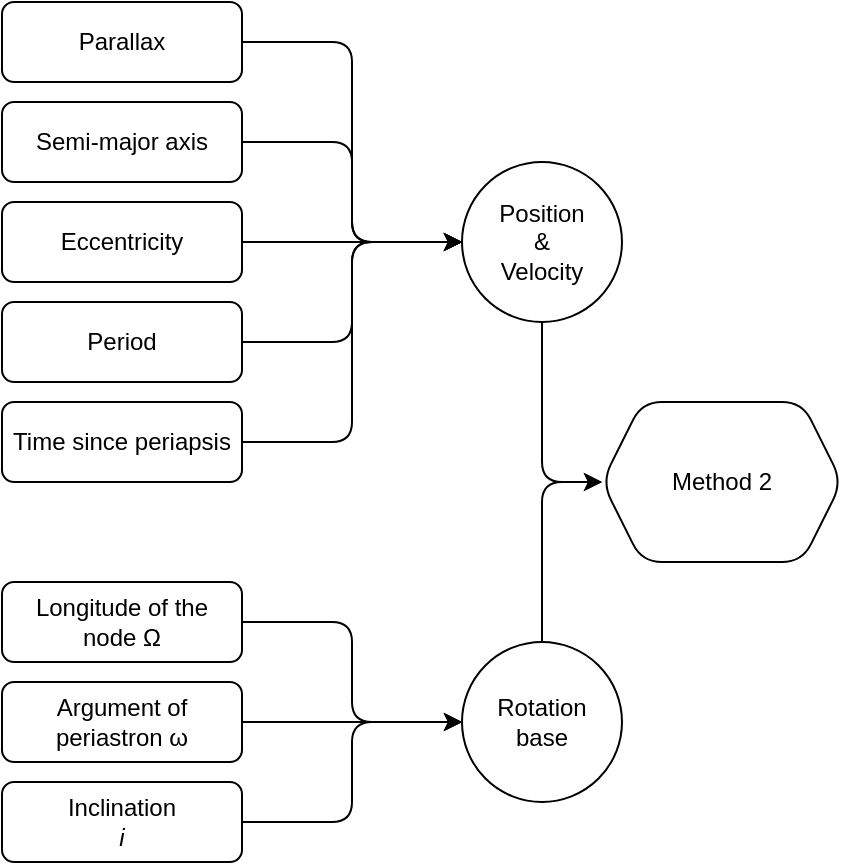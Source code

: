 <mxfile version="16.4.3" type="github">
  <diagram id="NGlc_Kp8ZYw9O9llLz7Q" name="Page-1">
    <mxGraphModel dx="1422" dy="787" grid="1" gridSize="10" guides="1" tooltips="1" connect="1" arrows="1" fold="1" page="1" pageScale="1" pageWidth="827" pageHeight="1169" math="0" shadow="0">
      <root>
        <mxCell id="0" />
        <mxCell id="1" parent="0" />
        <mxCell id="Z9iKnrdJekVh0nz7CzQW-1" value="Method 2" style="shape=hexagon;perimeter=hexagonPerimeter2;whiteSpace=wrap;html=1;fixedSize=1;rounded=1;" parent="1" vertex="1">
          <mxGeometry x="340" y="240" width="120" height="80" as="geometry" />
        </mxCell>
        <mxCell id="Z9iKnrdJekVh0nz7CzQW-29" style="edgeStyle=orthogonalEdgeStyle;rounded=1;orthogonalLoop=1;jettySize=auto;html=1;entryX=0;entryY=0.5;entryDx=0;entryDy=0;" parent="1" source="Z9iKnrdJekVh0nz7CzQW-2" target="Z9iKnrdJekVh0nz7CzQW-3" edge="1">
          <mxGeometry relative="1" as="geometry" />
        </mxCell>
        <mxCell id="Z9iKnrdJekVh0nz7CzQW-2" value="Semi-major axis" style="rounded=1;whiteSpace=wrap;html=1;" parent="1" vertex="1">
          <mxGeometry x="40" y="90" width="120" height="40" as="geometry" />
        </mxCell>
        <mxCell id="Z9iKnrdJekVh0nz7CzQW-40" style="edgeStyle=orthogonalEdgeStyle;rounded=1;orthogonalLoop=1;jettySize=auto;html=1;entryX=0;entryY=0.5;entryDx=0;entryDy=0;" parent="1" source="Z9iKnrdJekVh0nz7CzQW-3" target="Z9iKnrdJekVh0nz7CzQW-1" edge="1">
          <mxGeometry relative="1" as="geometry" />
        </mxCell>
        <mxCell id="Z9iKnrdJekVh0nz7CzQW-3" value="Position&lt;br&gt;&amp;amp;&lt;br&gt;Velocity" style="ellipse;whiteSpace=wrap;html=1;aspect=fixed;rounded=1;" parent="1" vertex="1">
          <mxGeometry x="270" y="120" width="80" height="80" as="geometry" />
        </mxCell>
        <mxCell id="Z9iKnrdJekVh0nz7CzQW-41" style="edgeStyle=orthogonalEdgeStyle;rounded=1;orthogonalLoop=1;jettySize=auto;html=1;entryX=0;entryY=0.5;entryDx=0;entryDy=0;" parent="1" source="Z9iKnrdJekVh0nz7CzQW-5" target="Z9iKnrdJekVh0nz7CzQW-1" edge="1">
          <mxGeometry relative="1" as="geometry" />
        </mxCell>
        <mxCell id="Z9iKnrdJekVh0nz7CzQW-5" value="Rotation&lt;br&gt;base" style="ellipse;whiteSpace=wrap;html=1;aspect=fixed;rounded=1;" parent="1" vertex="1">
          <mxGeometry x="270" y="360" width="80" height="80" as="geometry" />
        </mxCell>
        <mxCell id="Z9iKnrdJekVh0nz7CzQW-43" style="edgeStyle=orthogonalEdgeStyle;rounded=1;orthogonalLoop=1;jettySize=auto;html=1;entryX=0;entryY=0.5;entryDx=0;entryDy=0;" parent="1" source="Z9iKnrdJekVh0nz7CzQW-8" target="Z9iKnrdJekVh0nz7CzQW-3" edge="1">
          <mxGeometry relative="1" as="geometry" />
        </mxCell>
        <mxCell id="Z9iKnrdJekVh0nz7CzQW-8" value="Parallax" style="rounded=1;whiteSpace=wrap;html=1;" parent="1" vertex="1">
          <mxGeometry x="40" y="40" width="120" height="40" as="geometry" />
        </mxCell>
        <mxCell id="Z9iKnrdJekVh0nz7CzQW-21" style="edgeStyle=orthogonalEdgeStyle;rounded=1;orthogonalLoop=1;jettySize=auto;html=1;" parent="1" source="Z9iKnrdJekVh0nz7CzQW-15" target="Z9iKnrdJekVh0nz7CzQW-3" edge="1">
          <mxGeometry relative="1" as="geometry" />
        </mxCell>
        <mxCell id="Z9iKnrdJekVh0nz7CzQW-15" value="Eccentricity" style="rounded=1;whiteSpace=wrap;html=1;" parent="1" vertex="1">
          <mxGeometry x="40" y="140" width="120" height="40" as="geometry" />
        </mxCell>
        <mxCell id="Z9iKnrdJekVh0nz7CzQW-22" style="edgeStyle=orthogonalEdgeStyle;rounded=1;orthogonalLoop=1;jettySize=auto;html=1;entryX=0;entryY=0.5;entryDx=0;entryDy=0;" parent="1" source="Z9iKnrdJekVh0nz7CzQW-16" target="Z9iKnrdJekVh0nz7CzQW-3" edge="1">
          <mxGeometry relative="1" as="geometry" />
        </mxCell>
        <mxCell id="Z9iKnrdJekVh0nz7CzQW-16" value="Period" style="rounded=1;whiteSpace=wrap;html=1;" parent="1" vertex="1">
          <mxGeometry x="40" y="190" width="120" height="40" as="geometry" />
        </mxCell>
        <mxCell id="Z9iKnrdJekVh0nz7CzQW-23" style="edgeStyle=orthogonalEdgeStyle;rounded=1;orthogonalLoop=1;jettySize=auto;html=1;entryX=0;entryY=0.5;entryDx=0;entryDy=0;" parent="1" source="Z9iKnrdJekVh0nz7CzQW-17" target="Z9iKnrdJekVh0nz7CzQW-3" edge="1">
          <mxGeometry relative="1" as="geometry" />
        </mxCell>
        <mxCell id="Z9iKnrdJekVh0nz7CzQW-17" value="Time since periapsis" style="rounded=1;whiteSpace=wrap;html=1;" parent="1" vertex="1">
          <mxGeometry x="40" y="240" width="120" height="40" as="geometry" />
        </mxCell>
        <mxCell id="Z9iKnrdJekVh0nz7CzQW-36" style="edgeStyle=orthogonalEdgeStyle;rounded=1;orthogonalLoop=1;jettySize=auto;html=1;" parent="1" source="Z9iKnrdJekVh0nz7CzQW-33" target="Z9iKnrdJekVh0nz7CzQW-5" edge="1">
          <mxGeometry relative="1" as="geometry" />
        </mxCell>
        <mxCell id="Z9iKnrdJekVh0nz7CzQW-33" value="Longitude of the &lt;br&gt;node Ω" style="rounded=1;whiteSpace=wrap;html=1;" parent="1" vertex="1">
          <mxGeometry x="40" y="330" width="120" height="40" as="geometry" />
        </mxCell>
        <mxCell id="Z9iKnrdJekVh0nz7CzQW-37" style="edgeStyle=orthogonalEdgeStyle;rounded=1;orthogonalLoop=1;jettySize=auto;html=1;entryX=0;entryY=0.5;entryDx=0;entryDy=0;" parent="1" source="Z9iKnrdJekVh0nz7CzQW-34" target="Z9iKnrdJekVh0nz7CzQW-5" edge="1">
          <mxGeometry relative="1" as="geometry" />
        </mxCell>
        <mxCell id="Z9iKnrdJekVh0nz7CzQW-34" value="Argument of periastron ω" style="rounded=1;whiteSpace=wrap;html=1;" parent="1" vertex="1">
          <mxGeometry x="40" y="380" width="120" height="40" as="geometry" />
        </mxCell>
        <mxCell id="Z9iKnrdJekVh0nz7CzQW-38" style="edgeStyle=orthogonalEdgeStyle;rounded=1;orthogonalLoop=1;jettySize=auto;html=1;" parent="1" source="Z9iKnrdJekVh0nz7CzQW-35" target="Z9iKnrdJekVh0nz7CzQW-5" edge="1">
          <mxGeometry relative="1" as="geometry" />
        </mxCell>
        <mxCell id="Z9iKnrdJekVh0nz7CzQW-35" value="Inclination &lt;br&gt;&lt;i&gt;i&lt;/i&gt;" style="rounded=1;whiteSpace=wrap;html=1;" parent="1" vertex="1">
          <mxGeometry x="40" y="430" width="120" height="40" as="geometry" />
        </mxCell>
      </root>
    </mxGraphModel>
  </diagram>
</mxfile>

